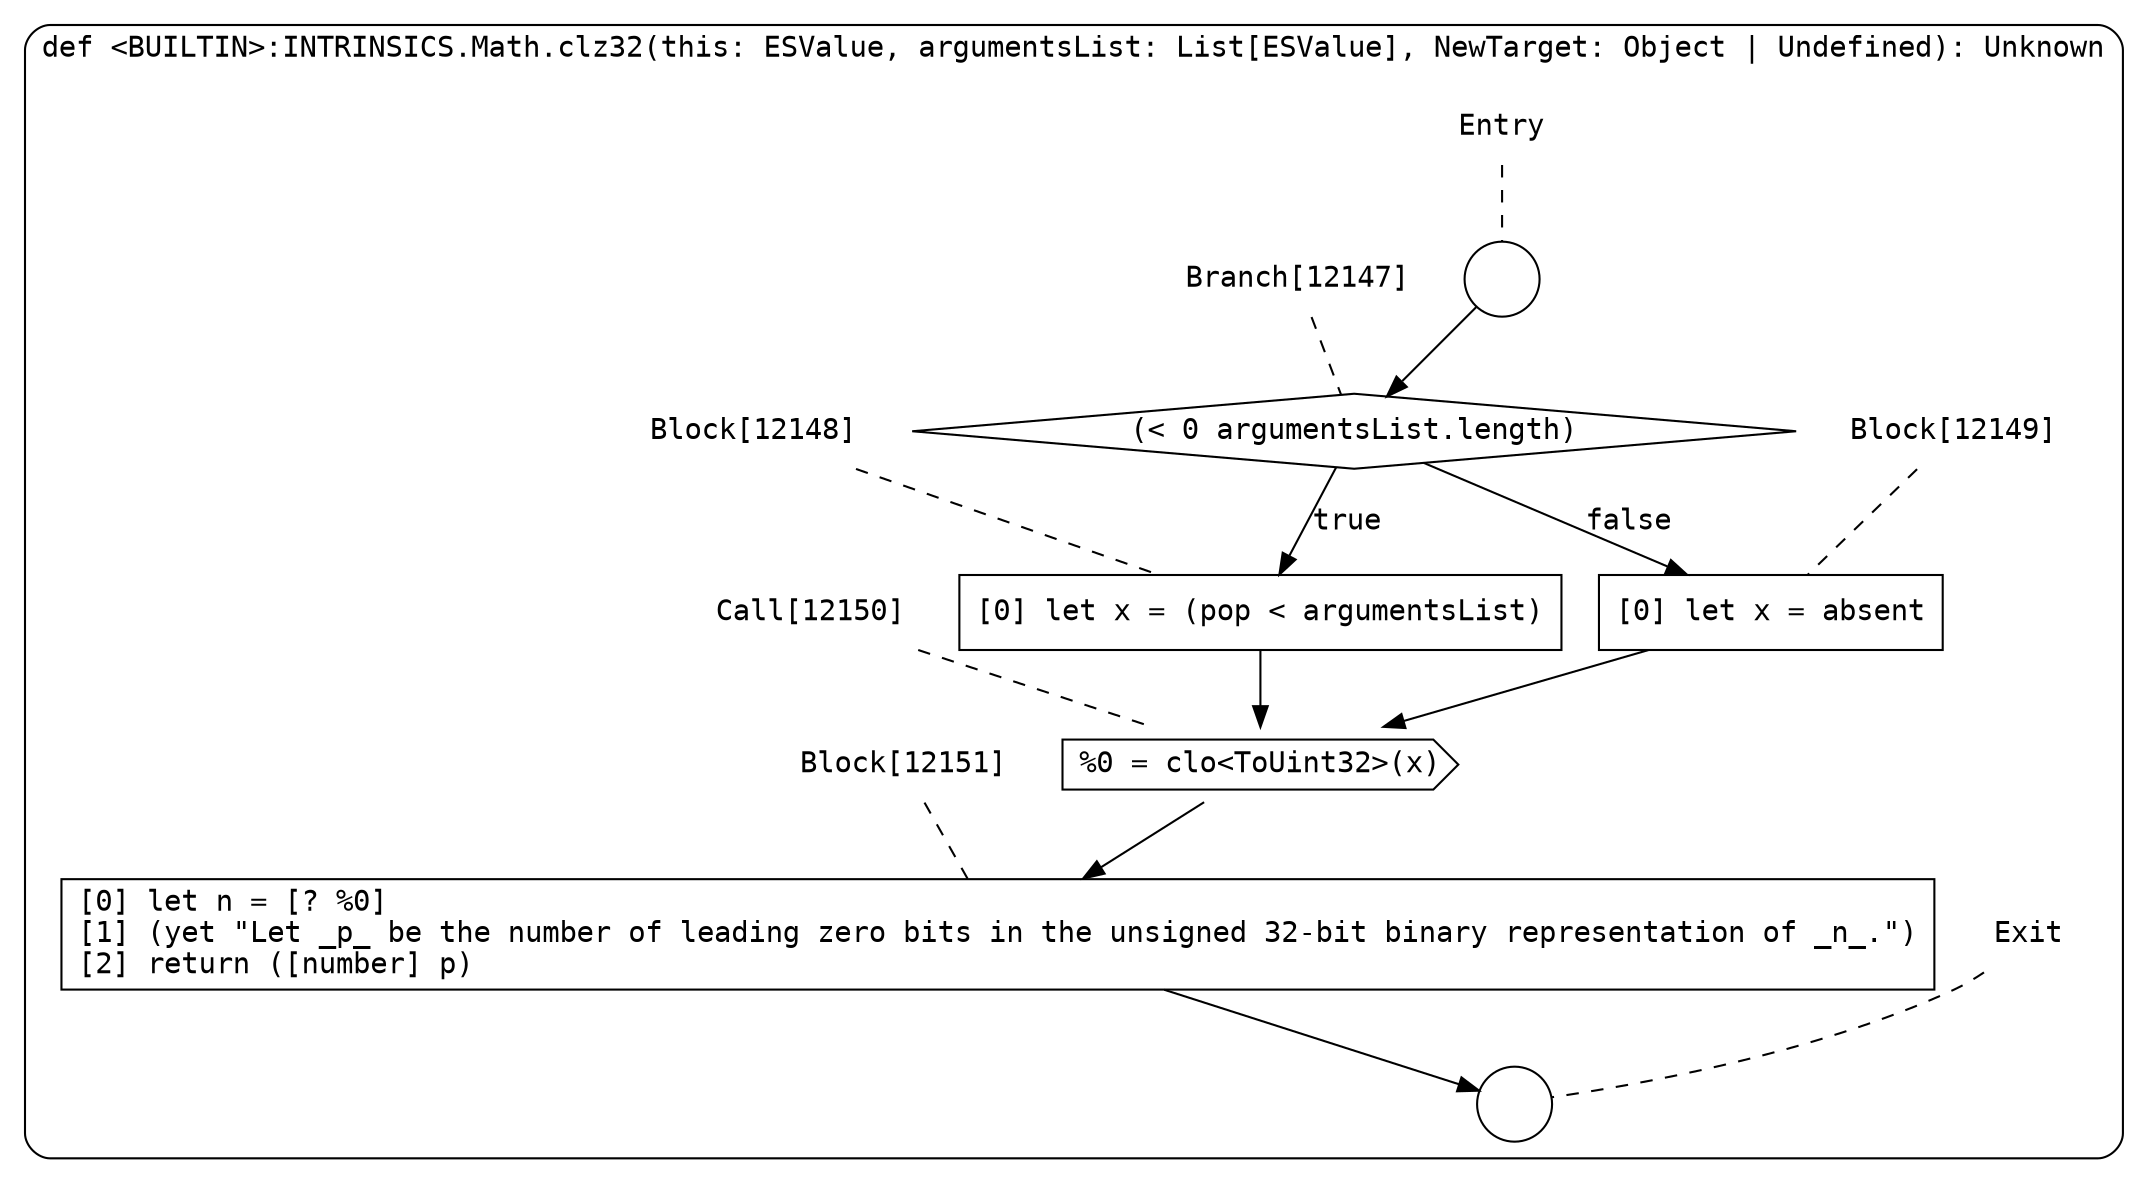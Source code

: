 digraph {
  graph [fontname = "Consolas"]
  node [fontname = "Consolas"]
  edge [fontname = "Consolas"]
  subgraph cluster2086 {
    label = "def <BUILTIN>:INTRINSICS.Math.clz32(this: ESValue, argumentsList: List[ESValue], NewTarget: Object | Undefined): Unknown"
    style = rounded
    cluster2086_entry_name [shape=none, label=<<font color="black">Entry</font>>]
    cluster2086_entry_name -> cluster2086_entry [arrowhead=none, color="black", style=dashed]
    cluster2086_entry [shape=circle label=" " color="black" fillcolor="white" style=filled]
    cluster2086_entry -> node12147 [color="black"]
    cluster2086_exit_name [shape=none, label=<<font color="black">Exit</font>>]
    cluster2086_exit_name -> cluster2086_exit [arrowhead=none, color="black", style=dashed]
    cluster2086_exit [shape=circle label=" " color="black" fillcolor="white" style=filled]
    node12147_name [shape=none, label=<<font color="black">Branch[12147]</font>>]
    node12147_name -> node12147 [arrowhead=none, color="black", style=dashed]
    node12147 [shape=diamond, label=<<font color="black">(&lt; 0 argumentsList.length)</font>> color="black" fillcolor="white", style=filled]
    node12147 -> node12148 [label=<<font color="black">true</font>> color="black"]
    node12147 -> node12149 [label=<<font color="black">false</font>> color="black"]
    node12148_name [shape=none, label=<<font color="black">Block[12148]</font>>]
    node12148_name -> node12148 [arrowhead=none, color="black", style=dashed]
    node12148 [shape=box, label=<<font color="black">[0] let x = (pop &lt; argumentsList)<BR ALIGN="LEFT"/></font>> color="black" fillcolor="white", style=filled]
    node12148 -> node12150 [color="black"]
    node12149_name [shape=none, label=<<font color="black">Block[12149]</font>>]
    node12149_name -> node12149 [arrowhead=none, color="black", style=dashed]
    node12149 [shape=box, label=<<font color="black">[0] let x = absent<BR ALIGN="LEFT"/></font>> color="black" fillcolor="white", style=filled]
    node12149 -> node12150 [color="black"]
    node12150_name [shape=none, label=<<font color="black">Call[12150]</font>>]
    node12150_name -> node12150 [arrowhead=none, color="black", style=dashed]
    node12150 [shape=cds, label=<<font color="black">%0 = clo&lt;ToUint32&gt;(x)</font>> color="black" fillcolor="white", style=filled]
    node12150 -> node12151 [color="black"]
    node12151_name [shape=none, label=<<font color="black">Block[12151]</font>>]
    node12151_name -> node12151 [arrowhead=none, color="black", style=dashed]
    node12151 [shape=box, label=<<font color="black">[0] let n = [? %0]<BR ALIGN="LEFT"/>[1] (yet &quot;Let _p_ be the number of leading zero bits in the unsigned 32-bit binary representation of _n_.&quot;)<BR ALIGN="LEFT"/>[2] return ([number] p)<BR ALIGN="LEFT"/></font>> color="black" fillcolor="white", style=filled]
    node12151 -> cluster2086_exit [color="black"]
  }
}